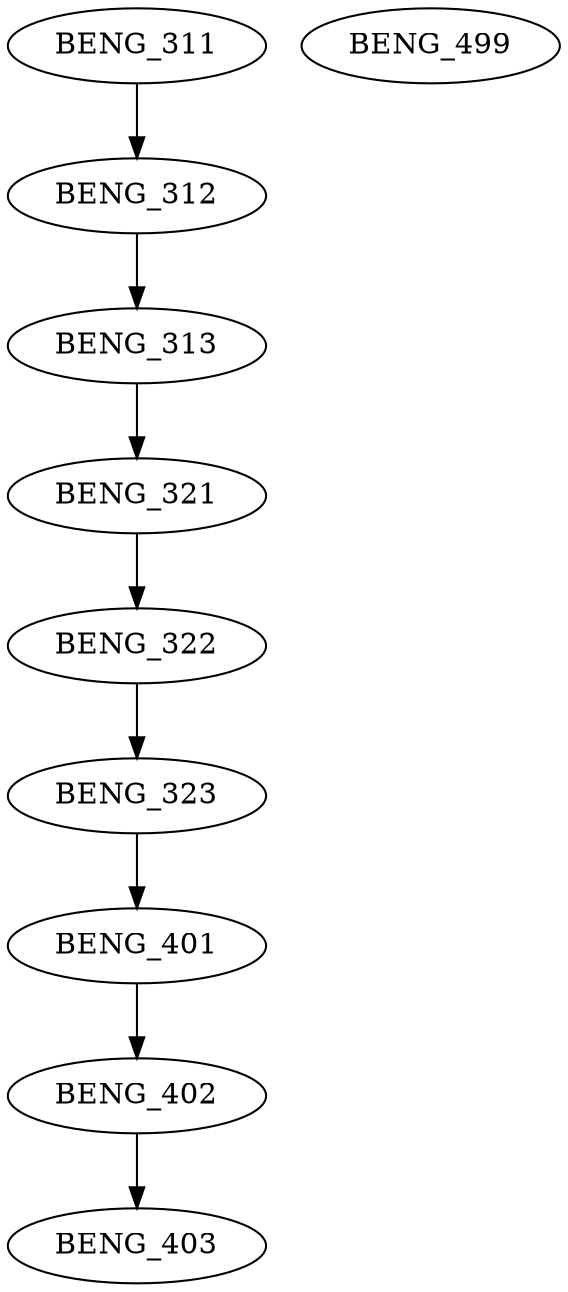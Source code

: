 digraph G {
    BENG_311;
    edge [color=black];
    BENG_311 -> BENG_312;
    edge [color=black];
    BENG_312 -> BENG_313;
    edge [color=black];
    BENG_313 -> BENG_321;
    edge [color=black];
    BENG_321 -> BENG_322;
    edge [color=black];
    BENG_322 -> BENG_323;
    edge [color=black];
    BENG_323 -> BENG_401;
    edge [color=black];
    BENG_401 -> BENG_402;
    edge [color=black];
    BENG_402 -> BENG_403;
    BENG_499;
}
